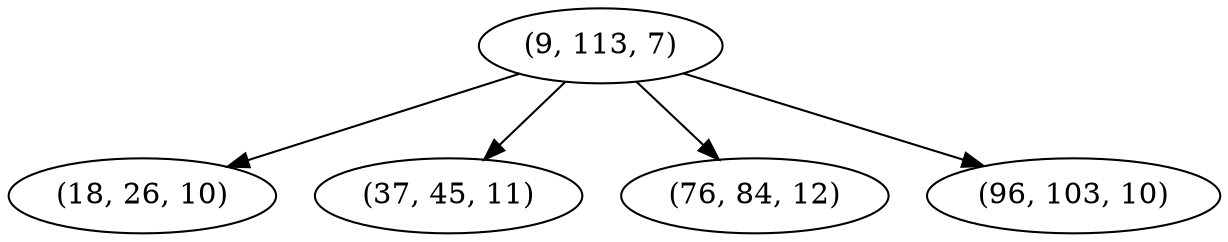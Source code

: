 digraph tree {
    "(9, 113, 7)";
    "(18, 26, 10)";
    "(37, 45, 11)";
    "(76, 84, 12)";
    "(96, 103, 10)";
    "(9, 113, 7)" -> "(18, 26, 10)";
    "(9, 113, 7)" -> "(37, 45, 11)";
    "(9, 113, 7)" -> "(76, 84, 12)";
    "(9, 113, 7)" -> "(96, 103, 10)";
}
